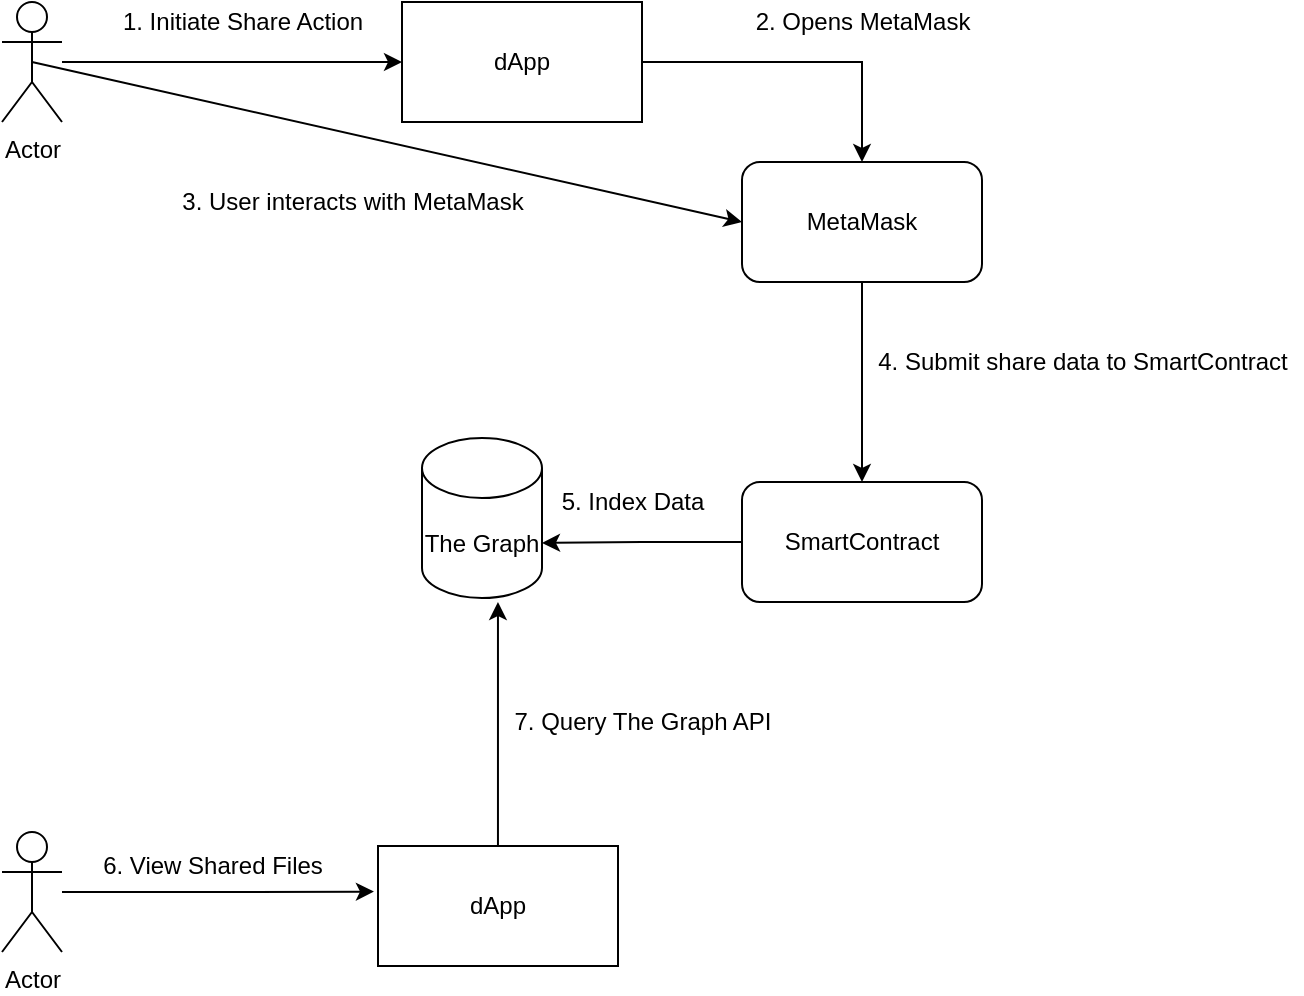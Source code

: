 <mxfile version="14.4.3" type="device"><diagram id="4LPHEiogAAv866I3Z4X1" name="Page-1"><mxGraphModel dx="1038" dy="582" grid="1" gridSize="10" guides="1" tooltips="1" connect="1" arrows="1" fold="1" page="1" pageScale="1" pageWidth="827" pageHeight="1169" math="0" shadow="0"><root><mxCell id="0"/><mxCell id="1" parent="0"/><mxCell id="pPuVTd04_3ltG94LgLu_-11" style="edgeStyle=orthogonalEdgeStyle;rounded=0;orthogonalLoop=1;jettySize=auto;html=1;" edge="1" parent="1" source="pPuVTd04_3ltG94LgLu_-1" target="pPuVTd04_3ltG94LgLu_-5"><mxGeometry relative="1" as="geometry"/></mxCell><mxCell id="pPuVTd04_3ltG94LgLu_-1" value="dApp" style="rounded=0;whiteSpace=wrap;html=1;" vertex="1" parent="1"><mxGeometry x="260" y="110" width="120" height="60" as="geometry"/></mxCell><mxCell id="pPuVTd04_3ltG94LgLu_-10" style="edgeStyle=orthogonalEdgeStyle;rounded=0;orthogonalLoop=1;jettySize=auto;html=1;entryX=0;entryY=0.5;entryDx=0;entryDy=0;" edge="1" parent="1" source="pPuVTd04_3ltG94LgLu_-2" target="pPuVTd04_3ltG94LgLu_-1"><mxGeometry relative="1" as="geometry"/></mxCell><mxCell id="pPuVTd04_3ltG94LgLu_-2" value="Actor" style="shape=umlActor;verticalLabelPosition=bottom;verticalAlign=top;html=1;outlineConnect=0;" vertex="1" parent="1"><mxGeometry x="60" y="110" width="30" height="60" as="geometry"/></mxCell><mxCell id="pPuVTd04_3ltG94LgLu_-15" style="edgeStyle=orthogonalEdgeStyle;rounded=0;orthogonalLoop=1;jettySize=auto;html=1;" edge="1" parent="1" source="pPuVTd04_3ltG94LgLu_-5" target="pPuVTd04_3ltG94LgLu_-14"><mxGeometry relative="1" as="geometry"><mxPoint x="640" y="240" as="targetPoint"/></mxGeometry></mxCell><mxCell id="pPuVTd04_3ltG94LgLu_-5" value="MetaMask" style="rounded=1;whiteSpace=wrap;html=1;" vertex="1" parent="1"><mxGeometry x="430" y="190" width="120" height="60" as="geometry"/></mxCell><mxCell id="pPuVTd04_3ltG94LgLu_-6" value="" style="endArrow=classic;html=1;exitX=0.5;exitY=0.5;exitDx=0;exitDy=0;exitPerimeter=0;entryX=0;entryY=0.5;entryDx=0;entryDy=0;" edge="1" parent="1" source="pPuVTd04_3ltG94LgLu_-2" target="pPuVTd04_3ltG94LgLu_-5"><mxGeometry width="50" height="50" relative="1" as="geometry"><mxPoint x="390" y="330" as="sourcePoint"/><mxPoint x="440" y="280" as="targetPoint"/></mxGeometry></mxCell><mxCell id="pPuVTd04_3ltG94LgLu_-7" value="1. Initiate Share Action" style="text;html=1;align=center;verticalAlign=middle;resizable=0;points=[];autosize=1;" vertex="1" parent="1"><mxGeometry x="110" y="110" width="140" height="20" as="geometry"/></mxCell><mxCell id="pPuVTd04_3ltG94LgLu_-12" value="2. Opens MetaMask" style="text;html=1;align=center;verticalAlign=middle;resizable=0;points=[];autosize=1;" vertex="1" parent="1"><mxGeometry x="430" y="110" width="120" height="20" as="geometry"/></mxCell><mxCell id="pPuVTd04_3ltG94LgLu_-13" value="3. User interacts with MetaMask" style="text;html=1;align=center;verticalAlign=middle;resizable=0;points=[];autosize=1;" vertex="1" parent="1"><mxGeometry x="140" y="200" width="190" height="20" as="geometry"/></mxCell><mxCell id="pPuVTd04_3ltG94LgLu_-22" style="edgeStyle=orthogonalEdgeStyle;rounded=0;orthogonalLoop=1;jettySize=auto;html=1;entryX=1;entryY=0;entryDx=0;entryDy=52.5;entryPerimeter=0;" edge="1" parent="1" source="pPuVTd04_3ltG94LgLu_-14" target="pPuVTd04_3ltG94LgLu_-17"><mxGeometry relative="1" as="geometry"/></mxCell><mxCell id="pPuVTd04_3ltG94LgLu_-14" value="SmartContract" style="rounded=1;whiteSpace=wrap;html=1;" vertex="1" parent="1"><mxGeometry x="430" y="350" width="120" height="60" as="geometry"/></mxCell><mxCell id="pPuVTd04_3ltG94LgLu_-16" value="4. Submit share data to SmartContract" style="text;html=1;align=center;verticalAlign=middle;resizable=0;points=[];autosize=1;" vertex="1" parent="1"><mxGeometry x="490" y="280" width="220" height="20" as="geometry"/></mxCell><mxCell id="pPuVTd04_3ltG94LgLu_-17" value="The Graph" style="shape=cylinder3;whiteSpace=wrap;html=1;boundedLbl=1;backgroundOutline=1;size=15;" vertex="1" parent="1"><mxGeometry x="270" y="328" width="60" height="80" as="geometry"/></mxCell><mxCell id="pPuVTd04_3ltG94LgLu_-20" value="5. Index Data" style="text;html=1;align=center;verticalAlign=middle;resizable=0;points=[];autosize=1;" vertex="1" parent="1"><mxGeometry x="330" y="350" width="90" height="20" as="geometry"/></mxCell><mxCell id="pPuVTd04_3ltG94LgLu_-25" style="edgeStyle=orthogonalEdgeStyle;rounded=0;orthogonalLoop=1;jettySize=auto;html=1;entryX=-0.017;entryY=0.38;entryDx=0;entryDy=0;entryPerimeter=0;" edge="1" parent="1" source="pPuVTd04_3ltG94LgLu_-23" target="pPuVTd04_3ltG94LgLu_-24"><mxGeometry relative="1" as="geometry"/></mxCell><mxCell id="pPuVTd04_3ltG94LgLu_-23" value="Actor" style="shape=umlActor;verticalLabelPosition=bottom;verticalAlign=top;html=1;outlineConnect=0;" vertex="1" parent="1"><mxGeometry x="60" y="525" width="30" height="60" as="geometry"/></mxCell><mxCell id="pPuVTd04_3ltG94LgLu_-27" style="edgeStyle=orthogonalEdgeStyle;rounded=0;orthogonalLoop=1;jettySize=auto;html=1;entryX=0.633;entryY=1.025;entryDx=0;entryDy=0;entryPerimeter=0;" edge="1" parent="1" source="pPuVTd04_3ltG94LgLu_-24" target="pPuVTd04_3ltG94LgLu_-17"><mxGeometry relative="1" as="geometry"/></mxCell><mxCell id="pPuVTd04_3ltG94LgLu_-24" value="dApp" style="rounded=0;whiteSpace=wrap;html=1;" vertex="1" parent="1"><mxGeometry x="248" y="532" width="120" height="60" as="geometry"/></mxCell><mxCell id="pPuVTd04_3ltG94LgLu_-26" value="6. View Shared Files" style="text;html=1;align=center;verticalAlign=middle;resizable=0;points=[];autosize=1;" vertex="1" parent="1"><mxGeometry x="100" y="532" width="130" height="20" as="geometry"/></mxCell><mxCell id="pPuVTd04_3ltG94LgLu_-28" value="7. Query The Graph API" style="text;html=1;align=center;verticalAlign=middle;resizable=0;points=[];autosize=1;" vertex="1" parent="1"><mxGeometry x="310" y="460" width="140" height="20" as="geometry"/></mxCell></root></mxGraphModel></diagram></mxfile>